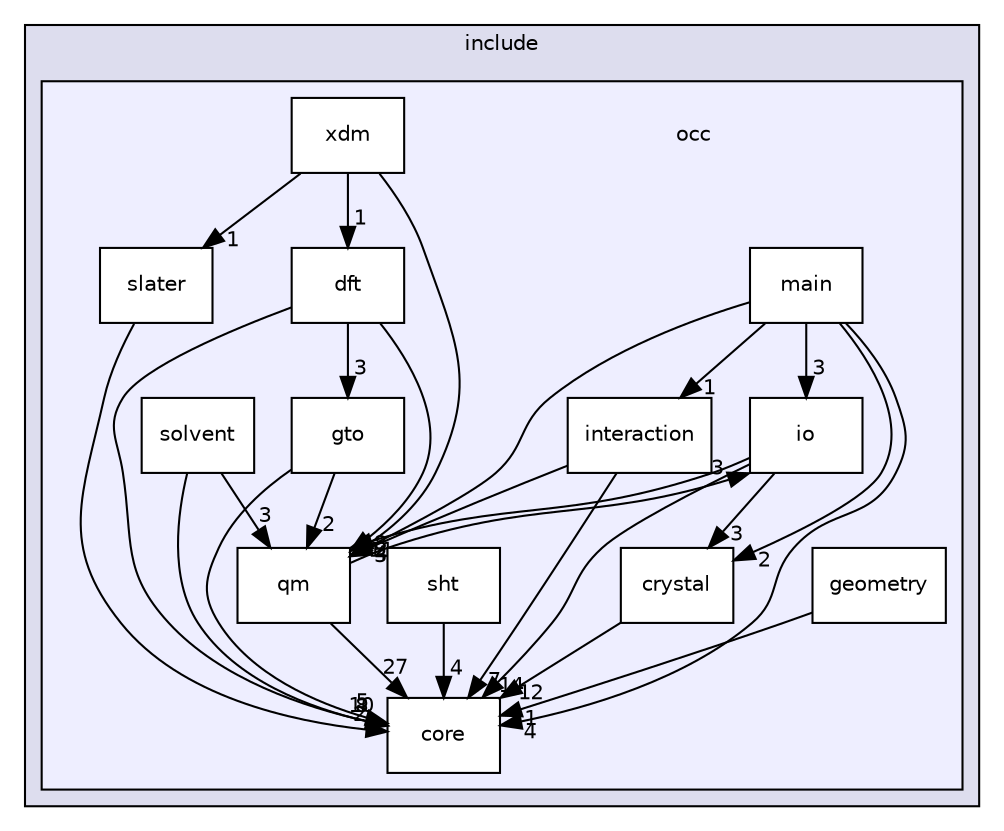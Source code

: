 digraph "/home/runner/work/occ/occ/include/occ" {
  bgcolor=transparent;
  compound=true
  node [ fontsize="10", fontname="Helvetica"];
  edge [ labelfontsize="10", labelfontname="Helvetica"];
  subgraph clusterdir_d44c64559bbebec7f509842c48db8b23 {
    graph [ bgcolor="#ddddee", pencolor="black", label="include" fontname="Helvetica", fontsize="10", URL="dir_d44c64559bbebec7f509842c48db8b23.html"]
  subgraph clusterdir_8b7861ad11e4db9a5e6a6da237b17e56 {
    graph [ bgcolor="#eeeeff", pencolor="black", label="" URL="dir_8b7861ad11e4db9a5e6a6da237b17e56.html"];
    dir_8b7861ad11e4db9a5e6a6da237b17e56 [shape=plaintext label="occ"];
  dir_a9a9bd00ca35510371062c24de1517b5 [shape=box label="core" fillcolor="white" style="filled" URL="dir_a9a9bd00ca35510371062c24de1517b5.html"];
  dir_bec6bcb3c01ec3c822e3b662edd85aad [shape=box label="crystal" fillcolor="white" style="filled" URL="dir_bec6bcb3c01ec3c822e3b662edd85aad.html"];
  dir_7ab1db0ec535273aaa16e13087447790 [shape=box label="dft" fillcolor="white" style="filled" URL="dir_7ab1db0ec535273aaa16e13087447790.html"];
  dir_f71aeec53af52887bf7238294c17f1a6 [shape=box label="geometry" fillcolor="white" style="filled" URL="dir_f71aeec53af52887bf7238294c17f1a6.html"];
  dir_cfc5afc38a17fd298438dc647b813568 [shape=box label="gto" fillcolor="white" style="filled" URL="dir_cfc5afc38a17fd298438dc647b813568.html"];
  dir_29fadc98e3e70bfdc2bb36e646c9c464 [shape=box label="interaction" fillcolor="white" style="filled" URL="dir_29fadc98e3e70bfdc2bb36e646c9c464.html"];
  dir_eb006ca087d4b4837f6db1ad7c4b10da [shape=box label="io" fillcolor="white" style="filled" URL="dir_eb006ca087d4b4837f6db1ad7c4b10da.html"];
  dir_887d2295614e9dc3eeb401126e7efc97 [shape=box label="main" fillcolor="white" style="filled" URL="dir_887d2295614e9dc3eeb401126e7efc97.html"];
  dir_737cf82dfc93877bbe50a83dfe5e1c2d [shape=box label="qm" fillcolor="white" style="filled" URL="dir_737cf82dfc93877bbe50a83dfe5e1c2d.html"];
  dir_c8d8043c34a1a39f98e9e96df9482495 [shape=box label="sht" fillcolor="white" style="filled" URL="dir_c8d8043c34a1a39f98e9e96df9482495.html"];
  dir_dbf935c1a7fa7d699aede3b7b6b7a8e8 [shape=box label="slater" fillcolor="white" style="filled" URL="dir_dbf935c1a7fa7d699aede3b7b6b7a8e8.html"];
  dir_967679e990cc17ac80a3b7cf46e2ab27 [shape=box label="solvent" fillcolor="white" style="filled" URL="dir_967679e990cc17ac80a3b7cf46e2ab27.html"];
  dir_6a6ad6048e01a5a4f46258b22cf2ad4a [shape=box label="xdm" fillcolor="white" style="filled" URL="dir_6a6ad6048e01a5a4f46258b22cf2ad4a.html"];
  }
  }
  dir_887d2295614e9dc3eeb401126e7efc97->dir_29fadc98e3e70bfdc2bb36e646c9c464 [headlabel="1", labeldistance=1.5 headhref="dir_000012_000010.html"];
  dir_887d2295614e9dc3eeb401126e7efc97->dir_737cf82dfc93877bbe50a83dfe5e1c2d [headlabel="4", labeldistance=1.5 headhref="dir_000012_000004.html"];
  dir_887d2295614e9dc3eeb401126e7efc97->dir_a9a9bd00ca35510371062c24de1517b5 [headlabel="4", labeldistance=1.5 headhref="dir_000012_000003.html"];
  dir_887d2295614e9dc3eeb401126e7efc97->dir_bec6bcb3c01ec3c822e3b662edd85aad [headlabel="2", labeldistance=1.5 headhref="dir_000012_000005.html"];
  dir_887d2295614e9dc3eeb401126e7efc97->dir_eb006ca087d4b4837f6db1ad7c4b10da [headlabel="3", labeldistance=1.5 headhref="dir_000012_000011.html"];
  dir_737cf82dfc93877bbe50a83dfe5e1c2d->dir_a9a9bd00ca35510371062c24de1517b5 [headlabel="27", labeldistance=1.5 headhref="dir_000004_000003.html"];
  dir_737cf82dfc93877bbe50a83dfe5e1c2d->dir_eb006ca087d4b4837f6db1ad7c4b10da [headlabel="3", labeldistance=1.5 headhref="dir_000004_000011.html"];
  dir_6a6ad6048e01a5a4f46258b22cf2ad4a->dir_737cf82dfc93877bbe50a83dfe5e1c2d [headlabel="2", labeldistance=1.5 headhref="dir_000015_000004.html"];
  dir_6a6ad6048e01a5a4f46258b22cf2ad4a->dir_7ab1db0ec535273aaa16e13087447790 [headlabel="1", labeldistance=1.5 headhref="dir_000015_000007.html"];
  dir_6a6ad6048e01a5a4f46258b22cf2ad4a->dir_dbf935c1a7fa7d699aede3b7b6b7a8e8 [headlabel="1", labeldistance=1.5 headhref="dir_000015_000014.html"];
  dir_c8d8043c34a1a39f98e9e96df9482495->dir_a9a9bd00ca35510371062c24de1517b5 [headlabel="4", labeldistance=1.5 headhref="dir_000013_000003.html"];
  dir_cfc5afc38a17fd298438dc647b813568->dir_737cf82dfc93877bbe50a83dfe5e1c2d [headlabel="2", labeldistance=1.5 headhref="dir_000009_000004.html"];
  dir_cfc5afc38a17fd298438dc647b813568->dir_a9a9bd00ca35510371062c24de1517b5 [headlabel="5", labeldistance=1.5 headhref="dir_000009_000003.html"];
  dir_29fadc98e3e70bfdc2bb36e646c9c464->dir_737cf82dfc93877bbe50a83dfe5e1c2d [headlabel="3", labeldistance=1.5 headhref="dir_000010_000004.html"];
  dir_29fadc98e3e70bfdc2bb36e646c9c464->dir_a9a9bd00ca35510371062c24de1517b5 [headlabel="7", labeldistance=1.5 headhref="dir_000010_000003.html"];
  dir_eb006ca087d4b4837f6db1ad7c4b10da->dir_737cf82dfc93877bbe50a83dfe5e1c2d [headlabel="11", labeldistance=1.5 headhref="dir_000011_000004.html"];
  dir_eb006ca087d4b4837f6db1ad7c4b10da->dir_a9a9bd00ca35510371062c24de1517b5 [headlabel="14", labeldistance=1.5 headhref="dir_000011_000003.html"];
  dir_eb006ca087d4b4837f6db1ad7c4b10da->dir_bec6bcb3c01ec3c822e3b662edd85aad [headlabel="3", labeldistance=1.5 headhref="dir_000011_000005.html"];
  dir_f71aeec53af52887bf7238294c17f1a6->dir_a9a9bd00ca35510371062c24de1517b5 [headlabel="1", labeldistance=1.5 headhref="dir_000008_000003.html"];
  dir_7ab1db0ec535273aaa16e13087447790->dir_737cf82dfc93877bbe50a83dfe5e1c2d [headlabel="8", labeldistance=1.5 headhref="dir_000007_000004.html"];
  dir_7ab1db0ec535273aaa16e13087447790->dir_a9a9bd00ca35510371062c24de1517b5 [headlabel="10", labeldistance=1.5 headhref="dir_000007_000003.html"];
  dir_7ab1db0ec535273aaa16e13087447790->dir_cfc5afc38a17fd298438dc647b813568 [headlabel="3", labeldistance=1.5 headhref="dir_000007_000009.html"];
  dir_dbf935c1a7fa7d699aede3b7b6b7a8e8->dir_a9a9bd00ca35510371062c24de1517b5 [headlabel="2", labeldistance=1.5 headhref="dir_000014_000003.html"];
  dir_bec6bcb3c01ec3c822e3b662edd85aad->dir_a9a9bd00ca35510371062c24de1517b5 [headlabel="12", labeldistance=1.5 headhref="dir_000005_000003.html"];
  dir_967679e990cc17ac80a3b7cf46e2ab27->dir_737cf82dfc93877bbe50a83dfe5e1c2d [headlabel="3", labeldistance=1.5 headhref="dir_000006_000004.html"];
  dir_967679e990cc17ac80a3b7cf46e2ab27->dir_a9a9bd00ca35510371062c24de1517b5 [headlabel="8", labeldistance=1.5 headhref="dir_000006_000003.html"];
}
